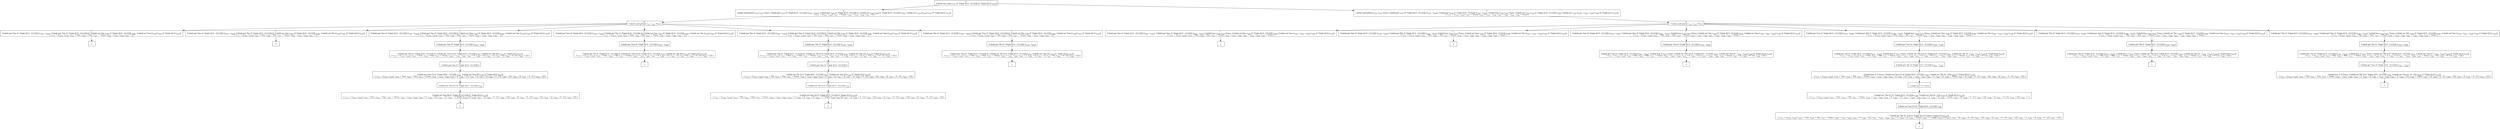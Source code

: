 digraph {
    graph [rankdir=TB
          ,bgcolor=transparent];
    node [shape=box
         ,fillcolor=white
         ,style=filled];
    0 [label=<O <BR/> Unfold one_step v<SUB>171</SUB> (C Triple [[] 0 : [1] [2]]) (C Triple [[] [] v<SUB>212</SUB>])>];
    1 [label=<C <BR/> Unfold notEqStick v<SUB>215</SUB> v<SUB>216</SUB> Trueo, Unfold get v<SUB>215</SUB> (C Triple [[] 0 : [1] [2]]) (v<SUB>219</SUB> : v<SUB>220</SUB>), Unfold get v<SUB>216</SUB> (C Triple [[] 0 : [1] [2]]) [], Unfold set v<SUB>215</SUB> v<SUB>220</SUB> (C Triple [[] 0 : [1] [2]]) v<SUB>222</SUB>, Unfold set v<SUB>216</SUB> [v<SUB>219</SUB>] v<SUB>222</SUB> (C Triple [[] [] v<SUB>212</SUB>]) <BR/>  [ v<SUB>171</SUB> &rarr; (v<SUB>215</SUB>, v<SUB>216</SUB>), v<SUB>217</SUB> &rarr; Trueo, v<SUB>218</SUB> &rarr; v<SUB>219</SUB> : v<SUB>220</SUB>, v<SUB>221</SUB> &rarr; [] ] >];
    2 [label=<C <BR/> Unfold notEqStick v<SUB>215</SUB> v<SUB>216</SUB> Trueo, Unfold get v<SUB>215</SUB> (C Triple [[] 0 : [1] [2]]) (v<SUB>219</SUB> : v<SUB>220</SUB>), Unfold get v<SUB>216</SUB> (C Triple [[] 0 : [1] [2]]) (v<SUB>223</SUB> : v<SUB>224</SUB>), Unfold less v<SUB>219</SUB> v<SUB>223</SUB> Trueo, Unfold set v<SUB>215</SUB> v<SUB>220</SUB> (C Triple [[] 0 : [1] [2]]) v<SUB>226</SUB>, Unfold set v<SUB>216</SUB> (v<SUB>219</SUB> : v<SUB>223</SUB> : v<SUB>224</SUB>) v<SUB>226</SUB> (C Triple [[] [] v<SUB>212</SUB>]) <BR/>  [ v<SUB>171</SUB> &rarr; (v<SUB>215</SUB>, v<SUB>216</SUB>), v<SUB>217</SUB> &rarr; Trueo, v<SUB>218</SUB> &rarr; v<SUB>219</SUB> : v<SUB>220</SUB>, v<SUB>221</SUB> &rarr; v<SUB>223</SUB> : v<SUB>224</SUB>, v<SUB>225</SUB> &rarr; Trueo ] >];
    3 [label=<O <BR/> Unfold notEqStick v<SUB>215</SUB> v<SUB>216</SUB> Trueo>];
    4 [label=<C <BR/> Unfold get One (C Triple [[] 0 : [1] [2]]) (v<SUB>219</SUB> : v<SUB>220</SUB>), Unfold get Two (C Triple [[] 0 : [1] [2]]) [], Unfold set One v<SUB>220</SUB> (C Triple [[] 0 : [1] [2]]) v<SUB>222</SUB>, Unfold set Two [v<SUB>219</SUB>] v<SUB>222</SUB> (C Triple [[] [] v<SUB>212</SUB>]) <BR/>  [ v<SUB>171</SUB> &rarr; (v<SUB>215</SUB>, v<SUB>216</SUB>), v<SUB>215</SUB> &rarr; One, v<SUB>216</SUB> &rarr; Two, v<SUB>217</SUB> &rarr; Trueo, v<SUB>218</SUB> &rarr; v<SUB>219</SUB> : v<SUB>220</SUB>, v<SUB>221</SUB> &rarr; [] ] >];
    5 [label=<C <BR/> Unfold get One (C Triple [[] 0 : [1] [2]]) (v<SUB>219</SUB> : v<SUB>220</SUB>), Unfold get Thr (C Triple [[] 0 : [1] [2]]) [], Unfold set One v<SUB>220</SUB> (C Triple [[] 0 : [1] [2]]) v<SUB>222</SUB>, Unfold set Thr [v<SUB>219</SUB>] v<SUB>222</SUB> (C Triple [[] [] v<SUB>212</SUB>]) <BR/>  [ v<SUB>171</SUB> &rarr; (v<SUB>215</SUB>, v<SUB>216</SUB>), v<SUB>215</SUB> &rarr; One, v<SUB>216</SUB> &rarr; Thr, v<SUB>217</SUB> &rarr; Trueo, v<SUB>218</SUB> &rarr; v<SUB>219</SUB> : v<SUB>220</SUB>, v<SUB>221</SUB> &rarr; [] ] >];
    6 [label=<C <BR/> Unfold get Two (C Triple [[] 0 : [1] [2]]) (v<SUB>219</SUB> : v<SUB>220</SUB>), Unfold get One (C Triple [[] 0 : [1] [2]]) [], Unfold set Two v<SUB>220</SUB> (C Triple [[] 0 : [1] [2]]) v<SUB>222</SUB>, Unfold set One [v<SUB>219</SUB>] v<SUB>222</SUB> (C Triple [[] [] v<SUB>212</SUB>]) <BR/>  [ v<SUB>171</SUB> &rarr; (v<SUB>215</SUB>, v<SUB>216</SUB>), v<SUB>215</SUB> &rarr; Two, v<SUB>216</SUB> &rarr; One, v<SUB>217</SUB> &rarr; Trueo, v<SUB>218</SUB> &rarr; v<SUB>219</SUB> : v<SUB>220</SUB>, v<SUB>221</SUB> &rarr; [] ] >];
    7 [label=<C <BR/> Unfold get Two (C Triple [[] 0 : [1] [2]]) (v<SUB>219</SUB> : v<SUB>220</SUB>), Unfold get Thr (C Triple [[] 0 : [1] [2]]) [], Unfold set Two v<SUB>220</SUB> (C Triple [[] 0 : [1] [2]]) v<SUB>222</SUB>, Unfold set Thr [v<SUB>219</SUB>] v<SUB>222</SUB> (C Triple [[] [] v<SUB>212</SUB>]) <BR/>  [ v<SUB>171</SUB> &rarr; (v<SUB>215</SUB>, v<SUB>216</SUB>), v<SUB>215</SUB> &rarr; Two, v<SUB>216</SUB> &rarr; Thr, v<SUB>217</SUB> &rarr; Trueo, v<SUB>218</SUB> &rarr; v<SUB>219</SUB> : v<SUB>220</SUB>, v<SUB>221</SUB> &rarr; [] ] >];
    8 [label=<C <BR/> Unfold get Thr (C Triple [[] 0 : [1] [2]]) (v<SUB>219</SUB> : v<SUB>220</SUB>), Unfold get One (C Triple [[] 0 : [1] [2]]) [], Unfold set Thr v<SUB>220</SUB> (C Triple [[] 0 : [1] [2]]) v<SUB>222</SUB>, Unfold set One [v<SUB>219</SUB>] v<SUB>222</SUB> (C Triple [[] [] v<SUB>212</SUB>]) <BR/>  [ v<SUB>171</SUB> &rarr; (v<SUB>215</SUB>, v<SUB>216</SUB>), v<SUB>215</SUB> &rarr; Thr, v<SUB>216</SUB> &rarr; One, v<SUB>217</SUB> &rarr; Trueo, v<SUB>218</SUB> &rarr; v<SUB>219</SUB> : v<SUB>220</SUB>, v<SUB>221</SUB> &rarr; [] ] >];
    9 [label=<C <BR/> Unfold get Thr (C Triple [[] 0 : [1] [2]]) (v<SUB>219</SUB> : v<SUB>220</SUB>), Unfold get Two (C Triple [[] 0 : [1] [2]]) [], Unfold set Thr v<SUB>220</SUB> (C Triple [[] 0 : [1] [2]]) v<SUB>222</SUB>, Unfold set Two [v<SUB>219</SUB>] v<SUB>222</SUB> (C Triple [[] [] v<SUB>212</SUB>]) <BR/>  [ v<SUB>171</SUB> &rarr; (v<SUB>215</SUB>, v<SUB>216</SUB>), v<SUB>215</SUB> &rarr; Thr, v<SUB>216</SUB> &rarr; Two, v<SUB>217</SUB> &rarr; Trueo, v<SUB>218</SUB> &rarr; v<SUB>219</SUB> : v<SUB>220</SUB>, v<SUB>221</SUB> &rarr; [] ] >];
    10 [label=<_|_>];
    11 [label=<_|_>];
    12 [label=<O <BR/> Unfold get Two (C Triple [[] 0 : [1] [2]]) (v<SUB>219</SUB> : v<SUB>220</SUB>)>];
    13 [label=<C <BR/> Unfold get One (C Triple [[] 0 : [1] [2]]) [], Unfold set Two [1] (C Triple [[] 0 : [1] [2]]) v<SUB>222</SUB>, Unfold set One [0] v<SUB>222</SUB> (C Triple [[] [] v<SUB>212</SUB>]) <BR/>  [ v<SUB>171</SUB> &rarr; (v<SUB>215</SUB>, v<SUB>216</SUB>), v<SUB>215</SUB> &rarr; Two, v<SUB>216</SUB> &rarr; One, v<SUB>217</SUB> &rarr; Trueo, v<SUB>218</SUB> &rarr; v<SUB>219</SUB> : v<SUB>220</SUB>, v<SUB>219</SUB> &rarr; 0, v<SUB>220</SUB> &rarr; [1], v<SUB>221</SUB> &rarr; [], v<SUB>227</SUB> &rarr; [], v<SUB>228</SUB> &rarr; 0 : [1], v<SUB>229</SUB> &rarr; [2] ] >];
    14 [label=<O <BR/> Unfold get One (C Triple [[] 0 : [1] [2]]) []>];
    15 [label=<C <BR/> Unfold set Two [1] (C Triple [[] 0 : [1] [2]]) v<SUB>222</SUB>, Unfold set One [0] v<SUB>222</SUB> (C Triple [[] [] v<SUB>212</SUB>]) <BR/>  [ v<SUB>171</SUB> &rarr; (v<SUB>215</SUB>, v<SUB>216</SUB>), v<SUB>215</SUB> &rarr; Two, v<SUB>216</SUB> &rarr; One, v<SUB>217</SUB> &rarr; Trueo, v<SUB>218</SUB> &rarr; v<SUB>219</SUB> : v<SUB>220</SUB>, v<SUB>219</SUB> &rarr; 0, v<SUB>220</SUB> &rarr; [1], v<SUB>221</SUB> &rarr; [], v<SUB>227</SUB> &rarr; [], v<SUB>228</SUB> &rarr; 0 : [1], v<SUB>229</SUB> &rarr; [2], v<SUB>230</SUB> &rarr; [], v<SUB>231</SUB> &rarr; 0 : [1], v<SUB>232</SUB> &rarr; [2] ] >];
    16 [label=<O <BR/> Unfold set Two [1] (C Triple [[] 0 : [1] [2]]) v<SUB>222</SUB>>];
    17 [label=<C <BR/> Unfold set One [0] (C Triple [[] [1] [2]]) (C Triple [[] [] v<SUB>212</SUB>]) <BR/>  [ v<SUB>171</SUB> &rarr; (v<SUB>215</SUB>, v<SUB>216</SUB>), v<SUB>215</SUB> &rarr; Two, v<SUB>216</SUB> &rarr; One, v<SUB>217</SUB> &rarr; Trueo, v<SUB>218</SUB> &rarr; v<SUB>219</SUB> : v<SUB>220</SUB>, v<SUB>219</SUB> &rarr; 0, v<SUB>220</SUB> &rarr; [1], v<SUB>221</SUB> &rarr; [], v<SUB>222</SUB> &rarr; C Triple [v<SUB>233</SUB> [1] v<SUB>235</SUB>], v<SUB>227</SUB> &rarr; [], v<SUB>228</SUB> &rarr; 0 : [1], v<SUB>229</SUB> &rarr; [2], v<SUB>230</SUB> &rarr; [], v<SUB>231</SUB> &rarr; 0 : [1], v<SUB>232</SUB> &rarr; [2], v<SUB>233</SUB> &rarr; [], v<SUB>234</SUB> &rarr; 0 : [1], v<SUB>235</SUB> &rarr; [2] ] >];
    18 [label=<_|_>];
    19 [label=<O <BR/> Unfold get Two (C Triple [[] 0 : [1] [2]]) (v<SUB>219</SUB> : v<SUB>220</SUB>)>];
    20 [label=<C <BR/> Unfold get Thr (C Triple [[] 0 : [1] [2]]) [], Unfold set Two [1] (C Triple [[] 0 : [1] [2]]) v<SUB>222</SUB>, Unfold set Thr [0] v<SUB>222</SUB> (C Triple [[] [] v<SUB>212</SUB>]) <BR/>  [ v<SUB>171</SUB> &rarr; (v<SUB>215</SUB>, v<SUB>216</SUB>), v<SUB>215</SUB> &rarr; Two, v<SUB>216</SUB> &rarr; Thr, v<SUB>217</SUB> &rarr; Trueo, v<SUB>218</SUB> &rarr; v<SUB>219</SUB> : v<SUB>220</SUB>, v<SUB>219</SUB> &rarr; 0, v<SUB>220</SUB> &rarr; [1], v<SUB>221</SUB> &rarr; [], v<SUB>227</SUB> &rarr; [], v<SUB>228</SUB> &rarr; 0 : [1], v<SUB>229</SUB> &rarr; [2] ] >];
    21 [label=<_|_>];
    22 [label=<O <BR/> Unfold get Thr (C Triple [[] 0 : [1] [2]]) (v<SUB>219</SUB> : v<SUB>220</SUB>)>];
    23 [label=<C <BR/> Unfold get One (C Triple [[] 0 : [1] [2]]) [], Unfold set Thr [] (C Triple [[] 0 : [1] [2]]) v<SUB>222</SUB>, Unfold set One [2] v<SUB>222</SUB> (C Triple [[] [] v<SUB>212</SUB>]) <BR/>  [ v<SUB>171</SUB> &rarr; (v<SUB>215</SUB>, v<SUB>216</SUB>), v<SUB>215</SUB> &rarr; Thr, v<SUB>216</SUB> &rarr; One, v<SUB>217</SUB> &rarr; Trueo, v<SUB>218</SUB> &rarr; v<SUB>219</SUB> : v<SUB>220</SUB>, v<SUB>219</SUB> &rarr; 2, v<SUB>220</SUB> &rarr; [], v<SUB>221</SUB> &rarr; [], v<SUB>227</SUB> &rarr; [], v<SUB>228</SUB> &rarr; 0 : [1], v<SUB>229</SUB> &rarr; [2] ] >];
    24 [label=<O <BR/> Unfold get One (C Triple [[] 0 : [1] [2]]) []>];
    25 [label=<C <BR/> Unfold set Thr [] (C Triple [[] 0 : [1] [2]]) v<SUB>222</SUB>, Unfold set One [2] v<SUB>222</SUB> (C Triple [[] [] v<SUB>212</SUB>]) <BR/>  [ v<SUB>171</SUB> &rarr; (v<SUB>215</SUB>, v<SUB>216</SUB>), v<SUB>215</SUB> &rarr; Thr, v<SUB>216</SUB> &rarr; One, v<SUB>217</SUB> &rarr; Trueo, v<SUB>218</SUB> &rarr; v<SUB>219</SUB> : v<SUB>220</SUB>, v<SUB>219</SUB> &rarr; 2, v<SUB>220</SUB> &rarr; [], v<SUB>221</SUB> &rarr; [], v<SUB>227</SUB> &rarr; [], v<SUB>228</SUB> &rarr; 0 : [1], v<SUB>229</SUB> &rarr; [2], v<SUB>230</SUB> &rarr; [], v<SUB>231</SUB> &rarr; 0 : [1], v<SUB>232</SUB> &rarr; [2] ] >];
    26 [label=<O <BR/> Unfold set Thr [] (C Triple [[] 0 : [1] [2]]) v<SUB>222</SUB>>];
    27 [label=<C <BR/> Unfold set One [2] (C Triple [[] 0 : [1] []]) (C Triple [[] [] v<SUB>212</SUB>]) <BR/>  [ v<SUB>171</SUB> &rarr; (v<SUB>215</SUB>, v<SUB>216</SUB>), v<SUB>215</SUB> &rarr; Thr, v<SUB>216</SUB> &rarr; One, v<SUB>217</SUB> &rarr; Trueo, v<SUB>218</SUB> &rarr; v<SUB>219</SUB> : v<SUB>220</SUB>, v<SUB>219</SUB> &rarr; 2, v<SUB>220</SUB> &rarr; [], v<SUB>221</SUB> &rarr; [], v<SUB>222</SUB> &rarr; C Triple [v<SUB>233</SUB> v<SUB>234</SUB> []], v<SUB>227</SUB> &rarr; [], v<SUB>228</SUB> &rarr; 0 : [1], v<SUB>229</SUB> &rarr; [2], v<SUB>230</SUB> &rarr; [], v<SUB>231</SUB> &rarr; 0 : [1], v<SUB>232</SUB> &rarr; [2], v<SUB>233</SUB> &rarr; [], v<SUB>234</SUB> &rarr; 0 : [1], v<SUB>235</SUB> &rarr; [2] ] >];
    28 [label=<_|_>];
    29 [label=<O <BR/> Unfold get Thr (C Triple [[] 0 : [1] [2]]) (v<SUB>219</SUB> : v<SUB>220</SUB>)>];
    30 [label=<C <BR/> Unfold get Two (C Triple [[] 0 : [1] [2]]) [], Unfold set Thr [] (C Triple [[] 0 : [1] [2]]) v<SUB>222</SUB>, Unfold set Two [2] v<SUB>222</SUB> (C Triple [[] [] v<SUB>212</SUB>]) <BR/>  [ v<SUB>171</SUB> &rarr; (v<SUB>215</SUB>, v<SUB>216</SUB>), v<SUB>215</SUB> &rarr; Thr, v<SUB>216</SUB> &rarr; Two, v<SUB>217</SUB> &rarr; Trueo, v<SUB>218</SUB> &rarr; v<SUB>219</SUB> : v<SUB>220</SUB>, v<SUB>219</SUB> &rarr; 2, v<SUB>220</SUB> &rarr; [], v<SUB>221</SUB> &rarr; [], v<SUB>227</SUB> &rarr; [], v<SUB>228</SUB> &rarr; 0 : [1], v<SUB>229</SUB> &rarr; [2] ] >];
    31 [label=<_|_>];
    32 [label=<O <BR/> Unfold notEqStick v<SUB>215</SUB> v<SUB>216</SUB> Trueo>];
    33 [label=<C <BR/> Unfold get One (C Triple [[] 0 : [1] [2]]) (v<SUB>219</SUB> : v<SUB>220</SUB>), Unfold get Two (C Triple [[] 0 : [1] [2]]) (v<SUB>223</SUB> : v<SUB>224</SUB>), Unfold less v<SUB>219</SUB> v<SUB>223</SUB> Trueo, Unfold set One v<SUB>220</SUB> (C Triple [[] 0 : [1] [2]]) v<SUB>226</SUB>, Unfold set Two (v<SUB>219</SUB> : v<SUB>223</SUB> : v<SUB>224</SUB>) v<SUB>226</SUB> (C Triple [[] [] v<SUB>212</SUB>]) <BR/>  [ v<SUB>171</SUB> &rarr; (v<SUB>215</SUB>, v<SUB>216</SUB>), v<SUB>215</SUB> &rarr; One, v<SUB>216</SUB> &rarr; Two, v<SUB>217</SUB> &rarr; Trueo, v<SUB>218</SUB> &rarr; v<SUB>219</SUB> : v<SUB>220</SUB>, v<SUB>221</SUB> &rarr; v<SUB>223</SUB> : v<SUB>224</SUB>, v<SUB>225</SUB> &rarr; Trueo ] >];
    34 [label=<C <BR/> Unfold get One (C Triple [[] 0 : [1] [2]]) (v<SUB>219</SUB> : v<SUB>220</SUB>), Unfold get Thr (C Triple [[] 0 : [1] [2]]) (v<SUB>223</SUB> : v<SUB>224</SUB>), Unfold less v<SUB>219</SUB> v<SUB>223</SUB> Trueo, Unfold set One v<SUB>220</SUB> (C Triple [[] 0 : [1] [2]]) v<SUB>226</SUB>, Unfold set Thr (v<SUB>219</SUB> : v<SUB>223</SUB> : v<SUB>224</SUB>) v<SUB>226</SUB> (C Triple [[] [] v<SUB>212</SUB>]) <BR/>  [ v<SUB>171</SUB> &rarr; (v<SUB>215</SUB>, v<SUB>216</SUB>), v<SUB>215</SUB> &rarr; One, v<SUB>216</SUB> &rarr; Thr, v<SUB>217</SUB> &rarr; Trueo, v<SUB>218</SUB> &rarr; v<SUB>219</SUB> : v<SUB>220</SUB>, v<SUB>221</SUB> &rarr; v<SUB>223</SUB> : v<SUB>224</SUB>, v<SUB>225</SUB> &rarr; Trueo ] >];
    35 [label=<C <BR/> Unfold get Two (C Triple [[] 0 : [1] [2]]) (v<SUB>219</SUB> : v<SUB>220</SUB>), Unfold get One (C Triple [[] 0 : [1] [2]]) (v<SUB>223</SUB> : v<SUB>224</SUB>), Unfold less v<SUB>219</SUB> v<SUB>223</SUB> Trueo, Unfold set Two v<SUB>220</SUB> (C Triple [[] 0 : [1] [2]]) v<SUB>226</SUB>, Unfold set One (v<SUB>219</SUB> : v<SUB>223</SUB> : v<SUB>224</SUB>) v<SUB>226</SUB> (C Triple [[] [] v<SUB>212</SUB>]) <BR/>  [ v<SUB>171</SUB> &rarr; (v<SUB>215</SUB>, v<SUB>216</SUB>), v<SUB>215</SUB> &rarr; Two, v<SUB>216</SUB> &rarr; One, v<SUB>217</SUB> &rarr; Trueo, v<SUB>218</SUB> &rarr; v<SUB>219</SUB> : v<SUB>220</SUB>, v<SUB>221</SUB> &rarr; v<SUB>223</SUB> : v<SUB>224</SUB>, v<SUB>225</SUB> &rarr; Trueo ] >];
    36 [label=<C <BR/> Unfold get Two (C Triple [[] 0 : [1] [2]]) (v<SUB>219</SUB> : v<SUB>220</SUB>), Unfold get Thr (C Triple [[] 0 : [1] [2]]) (v<SUB>223</SUB> : v<SUB>224</SUB>), Unfold less v<SUB>219</SUB> v<SUB>223</SUB> Trueo, Unfold set Two v<SUB>220</SUB> (C Triple [[] 0 : [1] [2]]) v<SUB>226</SUB>, Unfold set Thr (v<SUB>219</SUB> : v<SUB>223</SUB> : v<SUB>224</SUB>) v<SUB>226</SUB> (C Triple [[] [] v<SUB>212</SUB>]) <BR/>  [ v<SUB>171</SUB> &rarr; (v<SUB>215</SUB>, v<SUB>216</SUB>), v<SUB>215</SUB> &rarr; Two, v<SUB>216</SUB> &rarr; Thr, v<SUB>217</SUB> &rarr; Trueo, v<SUB>218</SUB> &rarr; v<SUB>219</SUB> : v<SUB>220</SUB>, v<SUB>221</SUB> &rarr; v<SUB>223</SUB> : v<SUB>224</SUB>, v<SUB>225</SUB> &rarr; Trueo ] >];
    37 [label=<C <BR/> Unfold get Thr (C Triple [[] 0 : [1] [2]]) (v<SUB>219</SUB> : v<SUB>220</SUB>), Unfold get One (C Triple [[] 0 : [1] [2]]) (v<SUB>223</SUB> : v<SUB>224</SUB>), Unfold less v<SUB>219</SUB> v<SUB>223</SUB> Trueo, Unfold set Thr v<SUB>220</SUB> (C Triple [[] 0 : [1] [2]]) v<SUB>226</SUB>, Unfold set One (v<SUB>219</SUB> : v<SUB>223</SUB> : v<SUB>224</SUB>) v<SUB>226</SUB> (C Triple [[] [] v<SUB>212</SUB>]) <BR/>  [ v<SUB>171</SUB> &rarr; (v<SUB>215</SUB>, v<SUB>216</SUB>), v<SUB>215</SUB> &rarr; Thr, v<SUB>216</SUB> &rarr; One, v<SUB>217</SUB> &rarr; Trueo, v<SUB>218</SUB> &rarr; v<SUB>219</SUB> : v<SUB>220</SUB>, v<SUB>221</SUB> &rarr; v<SUB>223</SUB> : v<SUB>224</SUB>, v<SUB>225</SUB> &rarr; Trueo ] >];
    38 [label=<C <BR/> Unfold get Thr (C Triple [[] 0 : [1] [2]]) (v<SUB>219</SUB> : v<SUB>220</SUB>), Unfold get Two (C Triple [[] 0 : [1] [2]]) (v<SUB>223</SUB> : v<SUB>224</SUB>), Unfold less v<SUB>219</SUB> v<SUB>223</SUB> Trueo, Unfold set Thr v<SUB>220</SUB> (C Triple [[] 0 : [1] [2]]) v<SUB>226</SUB>, Unfold set Two (v<SUB>219</SUB> : v<SUB>223</SUB> : v<SUB>224</SUB>) v<SUB>226</SUB> (C Triple [[] [] v<SUB>212</SUB>]) <BR/>  [ v<SUB>171</SUB> &rarr; (v<SUB>215</SUB>, v<SUB>216</SUB>), v<SUB>215</SUB> &rarr; Thr, v<SUB>216</SUB> &rarr; Two, v<SUB>217</SUB> &rarr; Trueo, v<SUB>218</SUB> &rarr; v<SUB>219</SUB> : v<SUB>220</SUB>, v<SUB>221</SUB> &rarr; v<SUB>223</SUB> : v<SUB>224</SUB>, v<SUB>225</SUB> &rarr; Trueo ] >];
    39 [label=<_|_>];
    40 [label=<_|_>];
    41 [label=<O <BR/> Unfold get Two (C Triple [[] 0 : [1] [2]]) (v<SUB>219</SUB> : v<SUB>220</SUB>)>];
    42 [label=<C <BR/> Unfold get One (C Triple [[] 0 : [1] [2]]) (v<SUB>223</SUB> : v<SUB>224</SUB>), Unfold less 0 v<SUB>223</SUB> Trueo, Unfold set Two [1] (C Triple [[] 0 : [1] [2]]) v<SUB>226</SUB>, Unfold set One (0 : v<SUB>223</SUB> : v<SUB>224</SUB>) v<SUB>226</SUB> (C Triple [[] [] v<SUB>212</SUB>]) <BR/>  [ v<SUB>171</SUB> &rarr; (v<SUB>215</SUB>, v<SUB>216</SUB>), v<SUB>215</SUB> &rarr; Two, v<SUB>216</SUB> &rarr; One, v<SUB>217</SUB> &rarr; Trueo, v<SUB>218</SUB> &rarr; v<SUB>219</SUB> : v<SUB>220</SUB>, v<SUB>219</SUB> &rarr; 0, v<SUB>220</SUB> &rarr; [1], v<SUB>221</SUB> &rarr; v<SUB>223</SUB> : v<SUB>224</SUB>, v<SUB>225</SUB> &rarr; Trueo, v<SUB>227</SUB> &rarr; [], v<SUB>228</SUB> &rarr; 0 : [1], v<SUB>229</SUB> &rarr; [2] ] >];
    43 [label=<_|_>];
    44 [label=<O <BR/> Unfold get Two (C Triple [[] 0 : [1] [2]]) (v<SUB>219</SUB> : v<SUB>220</SUB>)>];
    45 [label=<C <BR/> Unfold get Thr (C Triple [[] 0 : [1] [2]]) (v<SUB>223</SUB> : v<SUB>224</SUB>), Unfold less 0 v<SUB>223</SUB> Trueo, Unfold set Two [1] (C Triple [[] 0 : [1] [2]]) v<SUB>226</SUB>, Unfold set Thr (0 : v<SUB>223</SUB> : v<SUB>224</SUB>) v<SUB>226</SUB> (C Triple [[] [] v<SUB>212</SUB>]) <BR/>  [ v<SUB>171</SUB> &rarr; (v<SUB>215</SUB>, v<SUB>216</SUB>), v<SUB>215</SUB> &rarr; Two, v<SUB>216</SUB> &rarr; Thr, v<SUB>217</SUB> &rarr; Trueo, v<SUB>218</SUB> &rarr; v<SUB>219</SUB> : v<SUB>220</SUB>, v<SUB>219</SUB> &rarr; 0, v<SUB>220</SUB> &rarr; [1], v<SUB>221</SUB> &rarr; v<SUB>223</SUB> : v<SUB>224</SUB>, v<SUB>225</SUB> &rarr; Trueo, v<SUB>227</SUB> &rarr; [], v<SUB>228</SUB> &rarr; 0 : [1], v<SUB>229</SUB> &rarr; [2] ] >];
    46 [label=<O <BR/> Unfold get Thr (C Triple [[] 0 : [1] [2]]) (v<SUB>223</SUB> : v<SUB>224</SUB>)>];
    47 [label=<C <BR/> Unfold less 0 2 Trueo, Unfold set Two [1] (C Triple [[] 0 : [1] [2]]) v<SUB>226</SUB>, Unfold set Thr (0 : [2]) v<SUB>226</SUB> (C Triple [[] [] v<SUB>212</SUB>]) <BR/>  [ v<SUB>171</SUB> &rarr; (v<SUB>215</SUB>, v<SUB>216</SUB>), v<SUB>215</SUB> &rarr; Two, v<SUB>216</SUB> &rarr; Thr, v<SUB>217</SUB> &rarr; Trueo, v<SUB>218</SUB> &rarr; v<SUB>219</SUB> : v<SUB>220</SUB>, v<SUB>219</SUB> &rarr; 0, v<SUB>220</SUB> &rarr; [1], v<SUB>221</SUB> &rarr; v<SUB>223</SUB> : v<SUB>224</SUB>, v<SUB>223</SUB> &rarr; 2, v<SUB>224</SUB> &rarr; [], v<SUB>225</SUB> &rarr; Trueo, v<SUB>227</SUB> &rarr; [], v<SUB>228</SUB> &rarr; 0 : [1], v<SUB>229</SUB> &rarr; [2], v<SUB>230</SUB> &rarr; [], v<SUB>231</SUB> &rarr; 0 : [1], v<SUB>232</SUB> &rarr; [2] ] >];
    48 [label=<O <BR/> Unfold less 0 2 Trueo>];
    49 [label=<C <BR/> Unfold set Two [1] (C Triple [[] 0 : [1] [2]]) v<SUB>226</SUB>, Unfold set Thr (0 : [2]) v<SUB>226</SUB> (C Triple [[] [] v<SUB>212</SUB>]) <BR/>  [ v<SUB>171</SUB> &rarr; (v<SUB>215</SUB>, v<SUB>216</SUB>), v<SUB>215</SUB> &rarr; Two, v<SUB>216</SUB> &rarr; Thr, v<SUB>217</SUB> &rarr; Trueo, v<SUB>218</SUB> &rarr; v<SUB>219</SUB> : v<SUB>220</SUB>, v<SUB>219</SUB> &rarr; 0, v<SUB>220</SUB> &rarr; [1], v<SUB>221</SUB> &rarr; v<SUB>223</SUB> : v<SUB>224</SUB>, v<SUB>223</SUB> &rarr; 2, v<SUB>224</SUB> &rarr; [], v<SUB>225</SUB> &rarr; Trueo, v<SUB>227</SUB> &rarr; [], v<SUB>228</SUB> &rarr; 0 : [1], v<SUB>229</SUB> &rarr; [2], v<SUB>230</SUB> &rarr; [], v<SUB>231</SUB> &rarr; 0 : [1], v<SUB>232</SUB> &rarr; [2], v<SUB>233</SUB> &rarr; 1 ] >];
    50 [label=<O <BR/> Unfold set Two [1] (C Triple [[] 0 : [1] [2]]) v<SUB>226</SUB>>];
    51 [label=<C <BR/> Unfold set Thr (0 : [2]) (C Triple [[] [1] [2]]) (C Triple [[] [] v<SUB>212</SUB>]) <BR/>  [ v<SUB>171</SUB> &rarr; (v<SUB>215</SUB>, v<SUB>216</SUB>), v<SUB>215</SUB> &rarr; Two, v<SUB>216</SUB> &rarr; Thr, v<SUB>217</SUB> &rarr; Trueo, v<SUB>218</SUB> &rarr; v<SUB>219</SUB> : v<SUB>220</SUB>, v<SUB>219</SUB> &rarr; 0, v<SUB>220</SUB> &rarr; [1], v<SUB>221</SUB> &rarr; v<SUB>223</SUB> : v<SUB>224</SUB>, v<SUB>223</SUB> &rarr; 2, v<SUB>224</SUB> &rarr; [], v<SUB>225</SUB> &rarr; Trueo, v<SUB>226</SUB> &rarr; C Triple [v<SUB>235</SUB> [1] v<SUB>237</SUB>], v<SUB>227</SUB> &rarr; [], v<SUB>228</SUB> &rarr; 0 : [1], v<SUB>229</SUB> &rarr; [2], v<SUB>230</SUB> &rarr; [], v<SUB>231</SUB> &rarr; 0 : [1], v<SUB>232</SUB> &rarr; [2], v<SUB>233</SUB> &rarr; 1, v<SUB>235</SUB> &rarr; [], v<SUB>236</SUB> &rarr; 0 : [1], v<SUB>237</SUB> &rarr; [2] ] >];
    52 [label=<_|_>];
    53 [label=<O <BR/> Unfold get Thr (C Triple [[] 0 : [1] [2]]) (v<SUB>219</SUB> : v<SUB>220</SUB>)>];
    54 [label=<C <BR/> Unfold get One (C Triple [[] 0 : [1] [2]]) (v<SUB>223</SUB> : v<SUB>224</SUB>), Unfold less 2 v<SUB>223</SUB> Trueo, Unfold set Thr [] (C Triple [[] 0 : [1] [2]]) v<SUB>226</SUB>, Unfold set One (2 : v<SUB>223</SUB> : v<SUB>224</SUB>) v<SUB>226</SUB> (C Triple [[] [] v<SUB>212</SUB>]) <BR/>  [ v<SUB>171</SUB> &rarr; (v<SUB>215</SUB>, v<SUB>216</SUB>), v<SUB>215</SUB> &rarr; Thr, v<SUB>216</SUB> &rarr; One, v<SUB>217</SUB> &rarr; Trueo, v<SUB>218</SUB> &rarr; v<SUB>219</SUB> : v<SUB>220</SUB>, v<SUB>219</SUB> &rarr; 2, v<SUB>220</SUB> &rarr; [], v<SUB>221</SUB> &rarr; v<SUB>223</SUB> : v<SUB>224</SUB>, v<SUB>225</SUB> &rarr; Trueo, v<SUB>227</SUB> &rarr; [], v<SUB>228</SUB> &rarr; 0 : [1], v<SUB>229</SUB> &rarr; [2] ] >];
    55 [label=<_|_>];
    56 [label=<O <BR/> Unfold get Thr (C Triple [[] 0 : [1] [2]]) (v<SUB>219</SUB> : v<SUB>220</SUB>)>];
    57 [label=<C <BR/> Unfold get Two (C Triple [[] 0 : [1] [2]]) (v<SUB>223</SUB> : v<SUB>224</SUB>), Unfold less 2 v<SUB>223</SUB> Trueo, Unfold set Thr [] (C Triple [[] 0 : [1] [2]]) v<SUB>226</SUB>, Unfold set Two (2 : v<SUB>223</SUB> : v<SUB>224</SUB>) v<SUB>226</SUB> (C Triple [[] [] v<SUB>212</SUB>]) <BR/>  [ v<SUB>171</SUB> &rarr; (v<SUB>215</SUB>, v<SUB>216</SUB>), v<SUB>215</SUB> &rarr; Thr, v<SUB>216</SUB> &rarr; Two, v<SUB>217</SUB> &rarr; Trueo, v<SUB>218</SUB> &rarr; v<SUB>219</SUB> : v<SUB>220</SUB>, v<SUB>219</SUB> &rarr; 2, v<SUB>220</SUB> &rarr; [], v<SUB>221</SUB> &rarr; v<SUB>223</SUB> : v<SUB>224</SUB>, v<SUB>225</SUB> &rarr; Trueo, v<SUB>227</SUB> &rarr; [], v<SUB>228</SUB> &rarr; 0 : [1], v<SUB>229</SUB> &rarr; [2] ] >];
    58 [label=<O <BR/> Unfold get Two (C Triple [[] 0 : [1] [2]]) (v<SUB>223</SUB> : v<SUB>224</SUB>)>];
    59 [label=<C <BR/> Unfold less 2 0 Trueo, Unfold set Thr [] (C Triple [[] 0 : [1] [2]]) v<SUB>226</SUB>, Unfold set Two (2 : 0 : [1]) v<SUB>226</SUB> (C Triple [[] [] v<SUB>212</SUB>]) <BR/>  [ v<SUB>171</SUB> &rarr; (v<SUB>215</SUB>, v<SUB>216</SUB>), v<SUB>215</SUB> &rarr; Thr, v<SUB>216</SUB> &rarr; Two, v<SUB>217</SUB> &rarr; Trueo, v<SUB>218</SUB> &rarr; v<SUB>219</SUB> : v<SUB>220</SUB>, v<SUB>219</SUB> &rarr; 2, v<SUB>220</SUB> &rarr; [], v<SUB>221</SUB> &rarr; v<SUB>223</SUB> : v<SUB>224</SUB>, v<SUB>223</SUB> &rarr; 0, v<SUB>224</SUB> &rarr; [1], v<SUB>225</SUB> &rarr; Trueo, v<SUB>227</SUB> &rarr; [], v<SUB>228</SUB> &rarr; 0 : [1], v<SUB>229</SUB> &rarr; [2], v<SUB>230</SUB> &rarr; [], v<SUB>231</SUB> &rarr; 0 : [1], v<SUB>232</SUB> &rarr; [2] ] >];
    60 [label=<_|_>];
    0 -> 1 [label=""];
    0 -> 2 [label=""];
    1 -> 3 [label=""];
    2 -> 32 [label=""];
    3 -> 4 [label=""];
    3 -> 5 [label=""];
    3 -> 6 [label=""];
    3 -> 7 [label=""];
    3 -> 8 [label=""];
    3 -> 9 [label=""];
    4 -> 10 [label=""];
    5 -> 11 [label=""];
    6 -> 12 [label=""];
    7 -> 19 [label=""];
    8 -> 22 [label=""];
    9 -> 29 [label=""];
    12 -> 13 [label=""];
    13 -> 14 [label=""];
    14 -> 15 [label=""];
    15 -> 16 [label=""];
    16 -> 17 [label=""];
    17 -> 18 [label=""];
    19 -> 20 [label=""];
    20 -> 21 [label=""];
    22 -> 23 [label=""];
    23 -> 24 [label=""];
    24 -> 25 [label=""];
    25 -> 26 [label=""];
    26 -> 27 [label=""];
    27 -> 28 [label=""];
    29 -> 30 [label=""];
    30 -> 31 [label=""];
    32 -> 33 [label=""];
    32 -> 34 [label=""];
    32 -> 35 [label=""];
    32 -> 36 [label=""];
    32 -> 37 [label=""];
    32 -> 38 [label=""];
    33 -> 39 [label=""];
    34 -> 40 [label=""];
    35 -> 41 [label=""];
    36 -> 44 [label=""];
    37 -> 53 [label=""];
    38 -> 56 [label=""];
    41 -> 42 [label=""];
    42 -> 43 [label=""];
    44 -> 45 [label=""];
    45 -> 46 [label=""];
    46 -> 47 [label=""];
    47 -> 48 [label=""];
    48 -> 49 [label=""];
    49 -> 50 [label=""];
    50 -> 51 [label=""];
    51 -> 52 [label=""];
    53 -> 54 [label=""];
    54 -> 55 [label=""];
    56 -> 57 [label=""];
    57 -> 58 [label=""];
    58 -> 59 [label=""];
    59 -> 60 [label=""];
}